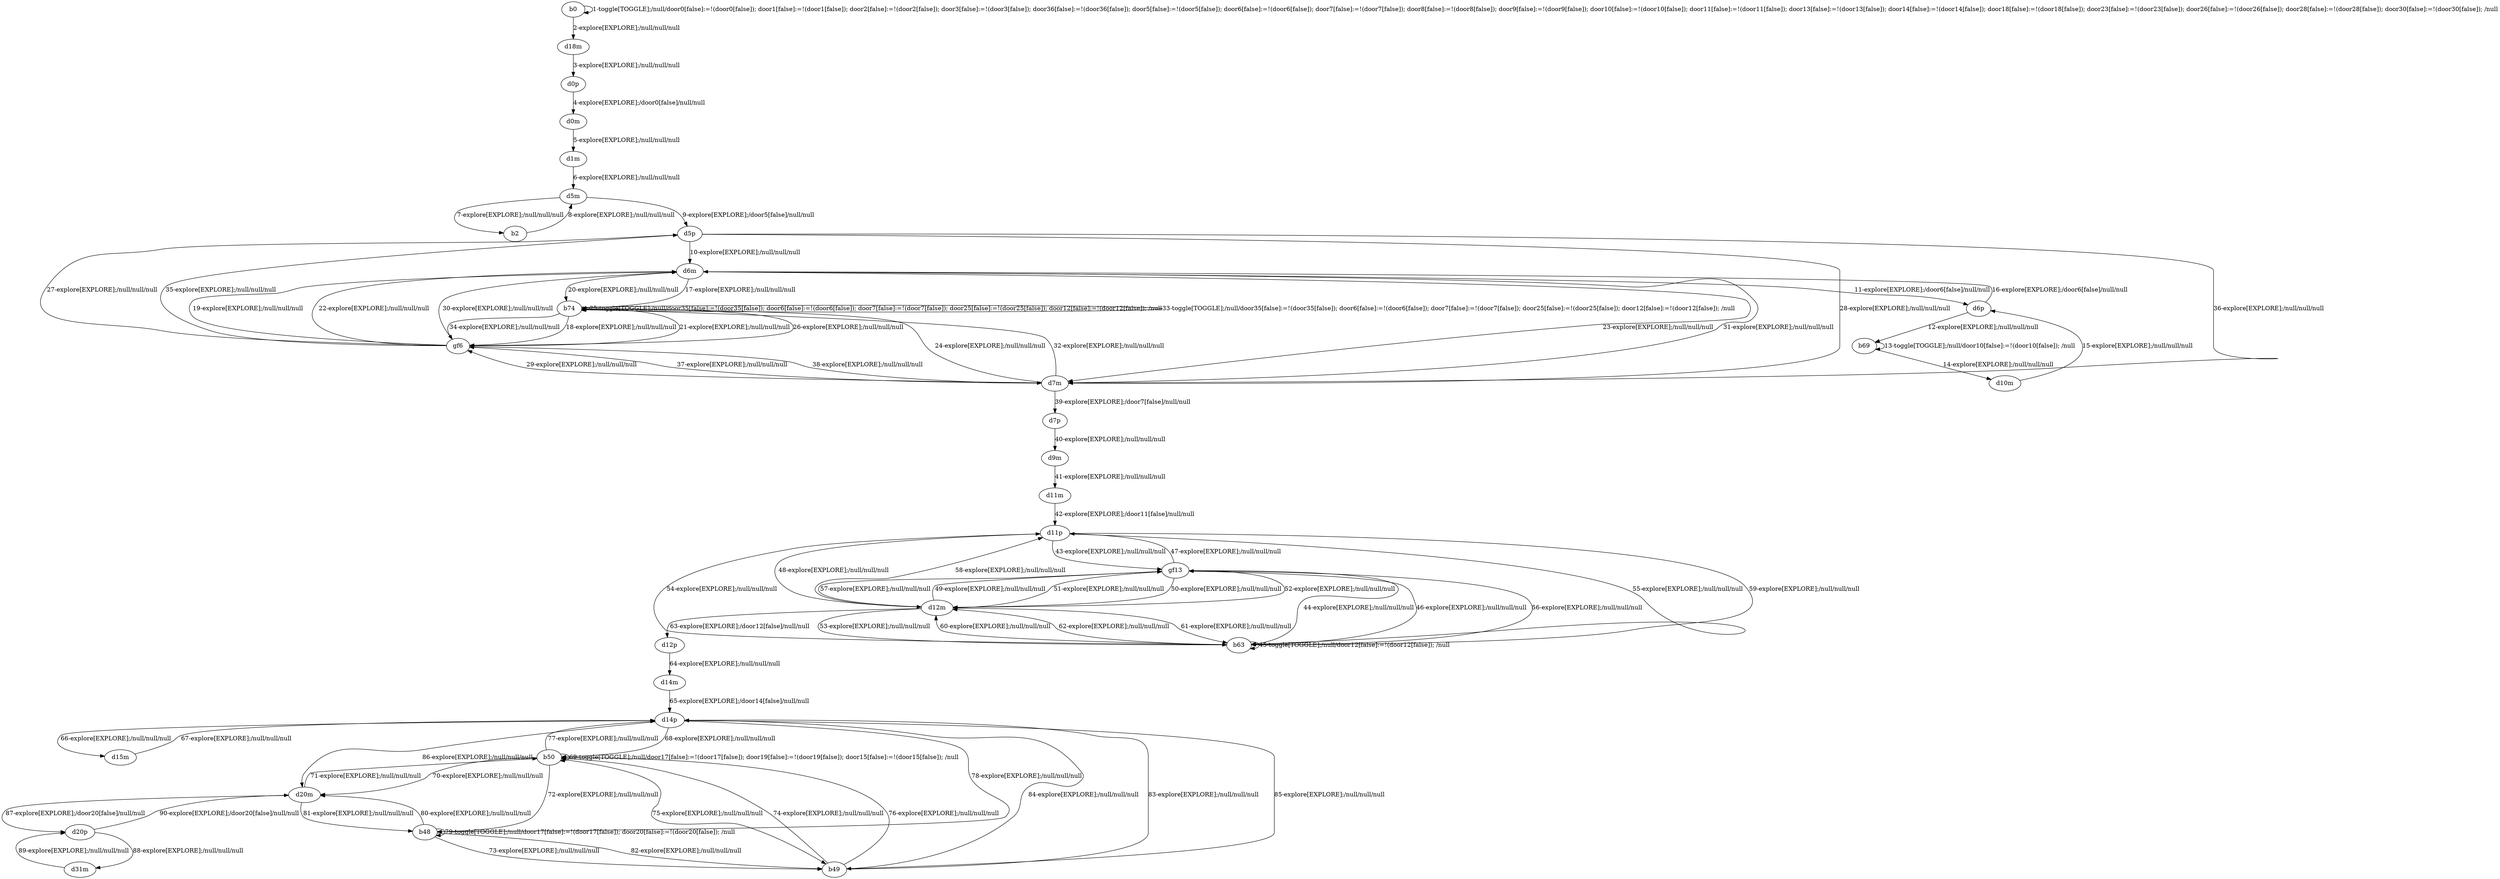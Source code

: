 # Total number of goals covered by this test: 1
# d31m --> d20p

digraph g {
"b0" -> "b0" [label = "1-toggle[TOGGLE];/null/door0[false]:=!(door0[false]); door1[false]:=!(door1[false]); door2[false]:=!(door2[false]); door3[false]:=!(door3[false]); door36[false]:=!(door36[false]); door5[false]:=!(door5[false]); door6[false]:=!(door6[false]); door7[false]:=!(door7[false]); door8[false]:=!(door8[false]); door9[false]:=!(door9[false]); door10[false]:=!(door10[false]); door11[false]:=!(door11[false]); door13[false]:=!(door13[false]); door14[false]:=!(door14[false]); door18[false]:=!(door18[false]); door23[false]:=!(door23[false]); door26[false]:=!(door26[false]); door28[false]:=!(door28[false]); door30[false]:=!(door30[false]); /null"];
"b0" -> "d18m" [label = "2-explore[EXPLORE];/null/null/null"];
"d18m" -> "d0p" [label = "3-explore[EXPLORE];/null/null/null"];
"d0p" -> "d0m" [label = "4-explore[EXPLORE];/door0[false]/null/null"];
"d0m" -> "d1m" [label = "5-explore[EXPLORE];/null/null/null"];
"d1m" -> "d5m" [label = "6-explore[EXPLORE];/null/null/null"];
"d5m" -> "b2" [label = "7-explore[EXPLORE];/null/null/null"];
"b2" -> "d5m" [label = "8-explore[EXPLORE];/null/null/null"];
"d5m" -> "d5p" [label = "9-explore[EXPLORE];/door5[false]/null/null"];
"d5p" -> "d6m" [label = "10-explore[EXPLORE];/null/null/null"];
"d6m" -> "d6p" [label = "11-explore[EXPLORE];/door6[false]/null/null"];
"d6p" -> "b69" [label = "12-explore[EXPLORE];/null/null/null"];
"b69" -> "b69" [label = "13-toggle[TOGGLE];/null/door10[false]:=!(door10[false]); /null"];
"b69" -> "d10m" [label = "14-explore[EXPLORE];/null/null/null"];
"d10m" -> "d6p" [label = "15-explore[EXPLORE];/null/null/null"];
"d6p" -> "d6m" [label = "16-explore[EXPLORE];/door6[false]/null/null"];
"d6m" -> "b74" [label = "17-explore[EXPLORE];/null/null/null"];
"b74" -> "gf6" [label = "18-explore[EXPLORE];/null/null/null"];
"gf6" -> "d6m" [label = "19-explore[EXPLORE];/null/null/null"];
"d6m" -> "b74" [label = "20-explore[EXPLORE];/null/null/null"];
"b74" -> "gf6" [label = "21-explore[EXPLORE];/null/null/null"];
"gf6" -> "d6m" [label = "22-explore[EXPLORE];/null/null/null"];
"d6m" -> "d7m" [label = "23-explore[EXPLORE];/null/null/null"];
"d7m" -> "b74" [label = "24-explore[EXPLORE];/null/null/null"];
"b74" -> "b74" [label = "25-toggle[TOGGLE];/null/door35[false]:=!(door35[false]); door6[false]:=!(door6[false]); door7[false]:=!(door7[false]); door25[false]:=!(door25[false]); door12[false]:=!(door12[false]); /null"];
"b74" -> "gf6" [label = "26-explore[EXPLORE];/null/null/null"];
"gf6" -> "d5p" [label = "27-explore[EXPLORE];/null/null/null"];
"d5p" -> "d7m" [label = "28-explore[EXPLORE];/null/null/null"];
"d7m" -> "gf6" [label = "29-explore[EXPLORE];/null/null/null"];
"gf6" -> "d6m" [label = "30-explore[EXPLORE];/null/null/null"];
"d6m" -> "d7m" [label = "31-explore[EXPLORE];/null/null/null"];
"d7m" -> "b74" [label = "32-explore[EXPLORE];/null/null/null"];
"b74" -> "b74" [label = "33-toggle[TOGGLE];/null/door35[false]:=!(door35[false]); door6[false]:=!(door6[false]); door7[false]:=!(door7[false]); door25[false]:=!(door25[false]); door12[false]:=!(door12[false]); /null"];
"b74" -> "gf6" [label = "34-explore[EXPLORE];/null/null/null"];
"gf6" -> "d5p" [label = "35-explore[EXPLORE];/null/null/null"];
"d5p" -> "d7m" [label = "36-explore[EXPLORE];/null/null/null"];
"d7m" -> "gf6" [label = "37-explore[EXPLORE];/null/null/null"];
"gf6" -> "d7m" [label = "38-explore[EXPLORE];/null/null/null"];
"d7m" -> "d7p" [label = "39-explore[EXPLORE];/door7[false]/null/null"];
"d7p" -> "d9m" [label = "40-explore[EXPLORE];/null/null/null"];
"d9m" -> "d11m" [label = "41-explore[EXPLORE];/null/null/null"];
"d11m" -> "d11p" [label = "42-explore[EXPLORE];/door11[false]/null/null"];
"d11p" -> "gf13" [label = "43-explore[EXPLORE];/null/null/null"];
"gf13" -> "b63" [label = "44-explore[EXPLORE];/null/null/null"];
"b63" -> "b63" [label = "45-toggle[TOGGLE];/null/door12[false]:=!(door12[false]); /null"];
"b63" -> "gf13" [label = "46-explore[EXPLORE];/null/null/null"];
"gf13" -> "d11p" [label = "47-explore[EXPLORE];/null/null/null"];
"d11p" -> "d12m" [label = "48-explore[EXPLORE];/null/null/null"];
"d12m" -> "gf13" [label = "49-explore[EXPLORE];/null/null/null"];
"gf13" -> "d12m" [label = "50-explore[EXPLORE];/null/null/null"];
"d12m" -> "gf13" [label = "51-explore[EXPLORE];/null/null/null"];
"gf13" -> "d12m" [label = "52-explore[EXPLORE];/null/null/null"];
"d12m" -> "b63" [label = "53-explore[EXPLORE];/null/null/null"];
"b63" -> "d11p" [label = "54-explore[EXPLORE];/null/null/null"];
"d11p" -> "b63" [label = "55-explore[EXPLORE];/null/null/null"];
"b63" -> "gf13" [label = "56-explore[EXPLORE];/null/null/null"];
"gf13" -> "d12m" [label = "57-explore[EXPLORE];/null/null/null"];
"d12m" -> "d11p" [label = "58-explore[EXPLORE];/null/null/null"];
"d11p" -> "b63" [label = "59-explore[EXPLORE];/null/null/null"];
"b63" -> "d12m" [label = "60-explore[EXPLORE];/null/null/null"];
"d12m" -> "b63" [label = "61-explore[EXPLORE];/null/null/null"];
"b63" -> "d12m" [label = "62-explore[EXPLORE];/null/null/null"];
"d12m" -> "d12p" [label = "63-explore[EXPLORE];/door12[false]/null/null"];
"d12p" -> "d14m" [label = "64-explore[EXPLORE];/null/null/null"];
"d14m" -> "d14p" [label = "65-explore[EXPLORE];/door14[false]/null/null"];
"d14p" -> "d15m" [label = "66-explore[EXPLORE];/null/null/null"];
"d15m" -> "d14p" [label = "67-explore[EXPLORE];/null/null/null"];
"d14p" -> "b50" [label = "68-explore[EXPLORE];/null/null/null"];
"b50" -> "b50" [label = "69-toggle[TOGGLE];/null/door17[false]:=!(door17[false]); door19[false]:=!(door19[false]); door15[false]:=!(door15[false]); /null"];
"b50" -> "d20m" [label = "70-explore[EXPLORE];/null/null/null"];
"d20m" -> "b50" [label = "71-explore[EXPLORE];/null/null/null"];
"b50" -> "b48" [label = "72-explore[EXPLORE];/null/null/null"];
"b48" -> "b49" [label = "73-explore[EXPLORE];/null/null/null"];
"b49" -> "b50" [label = "74-explore[EXPLORE];/null/null/null"];
"b50" -> "b49" [label = "75-explore[EXPLORE];/null/null/null"];
"b49" -> "b50" [label = "76-explore[EXPLORE];/null/null/null"];
"b50" -> "d14p" [label = "77-explore[EXPLORE];/null/null/null"];
"d14p" -> "b48" [label = "78-explore[EXPLORE];/null/null/null"];
"b48" -> "b48" [label = "79-toggle[TOGGLE];/null/door17[false]:=!(door17[false]); door20[false]:=!(door20[false]); /null"];
"b48" -> "d20m" [label = "80-explore[EXPLORE];/null/null/null"];
"d20m" -> "b48" [label = "81-explore[EXPLORE];/null/null/null"];
"b48" -> "b49" [label = "82-explore[EXPLORE];/null/null/null"];
"b49" -> "d14p" [label = "83-explore[EXPLORE];/null/null/null"];
"d14p" -> "b49" [label = "84-explore[EXPLORE];/null/null/null"];
"b49" -> "d14p" [label = "85-explore[EXPLORE];/null/null/null"];
"d14p" -> "d20m" [label = "86-explore[EXPLORE];/null/null/null"];
"d20m" -> "d20p" [label = "87-explore[EXPLORE];/door20[false]/null/null"];
"d20p" -> "d31m" [label = "88-explore[EXPLORE];/null/null/null"];
"d31m" -> "d20p" [label = "89-explore[EXPLORE];/null/null/null"];
"d20p" -> "d20m" [label = "90-explore[EXPLORE];/door20[false]/null/null"];
}